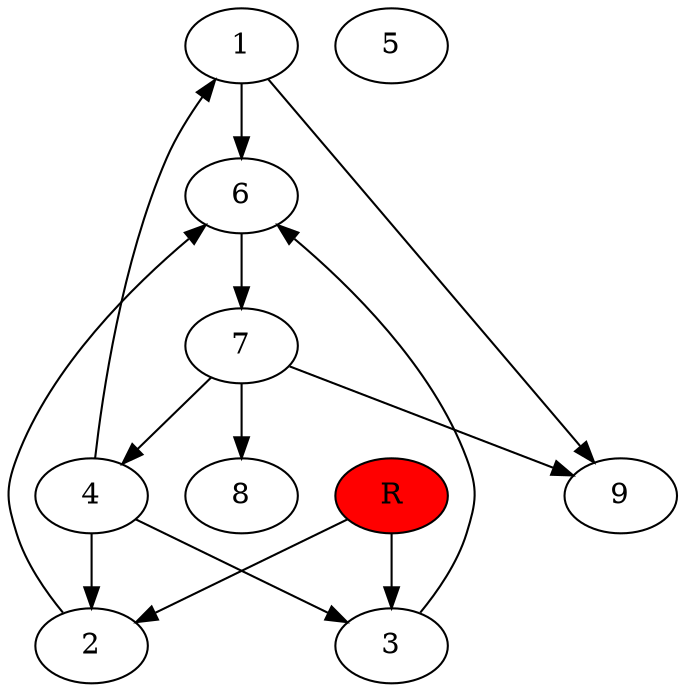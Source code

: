 digraph prb12591 {
	1
	2
	3
	4
	5
	6
	7
	8
	R [fillcolor="#ff0000" style=filled]
	1 -> 6
	1 -> 9
	2 -> 6
	3 -> 6
	4 -> 1
	4 -> 2
	4 -> 3
	6 -> 7
	7 -> 4
	7 -> 8
	7 -> 9
	R -> 2
	R -> 3
}
